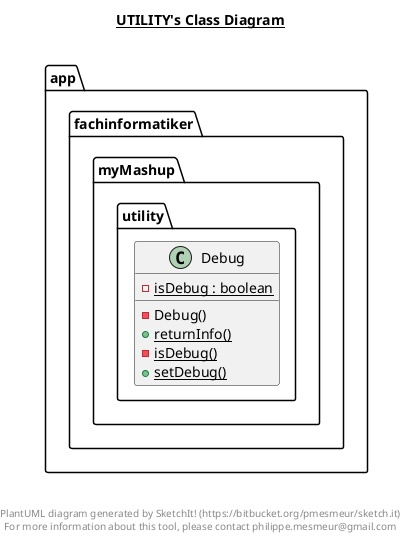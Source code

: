 @startuml

title __UTILITY's Class Diagram__\n

  namespace app.fachinformatiker.myMashup.utility {
    class app.fachinformatiker.myMashup.utility.Debug {
        {static} - isDebug : boolean
        - Debug()
        {static} + returnInfo()
        {static} - isDebug()
        {static} + setDebug()
    }
  }
  



right footer


PlantUML diagram generated by SketchIt! (https://bitbucket.org/pmesmeur/sketch.it)
For more information about this tool, please contact philippe.mesmeur@gmail.com
endfooter

@enduml
